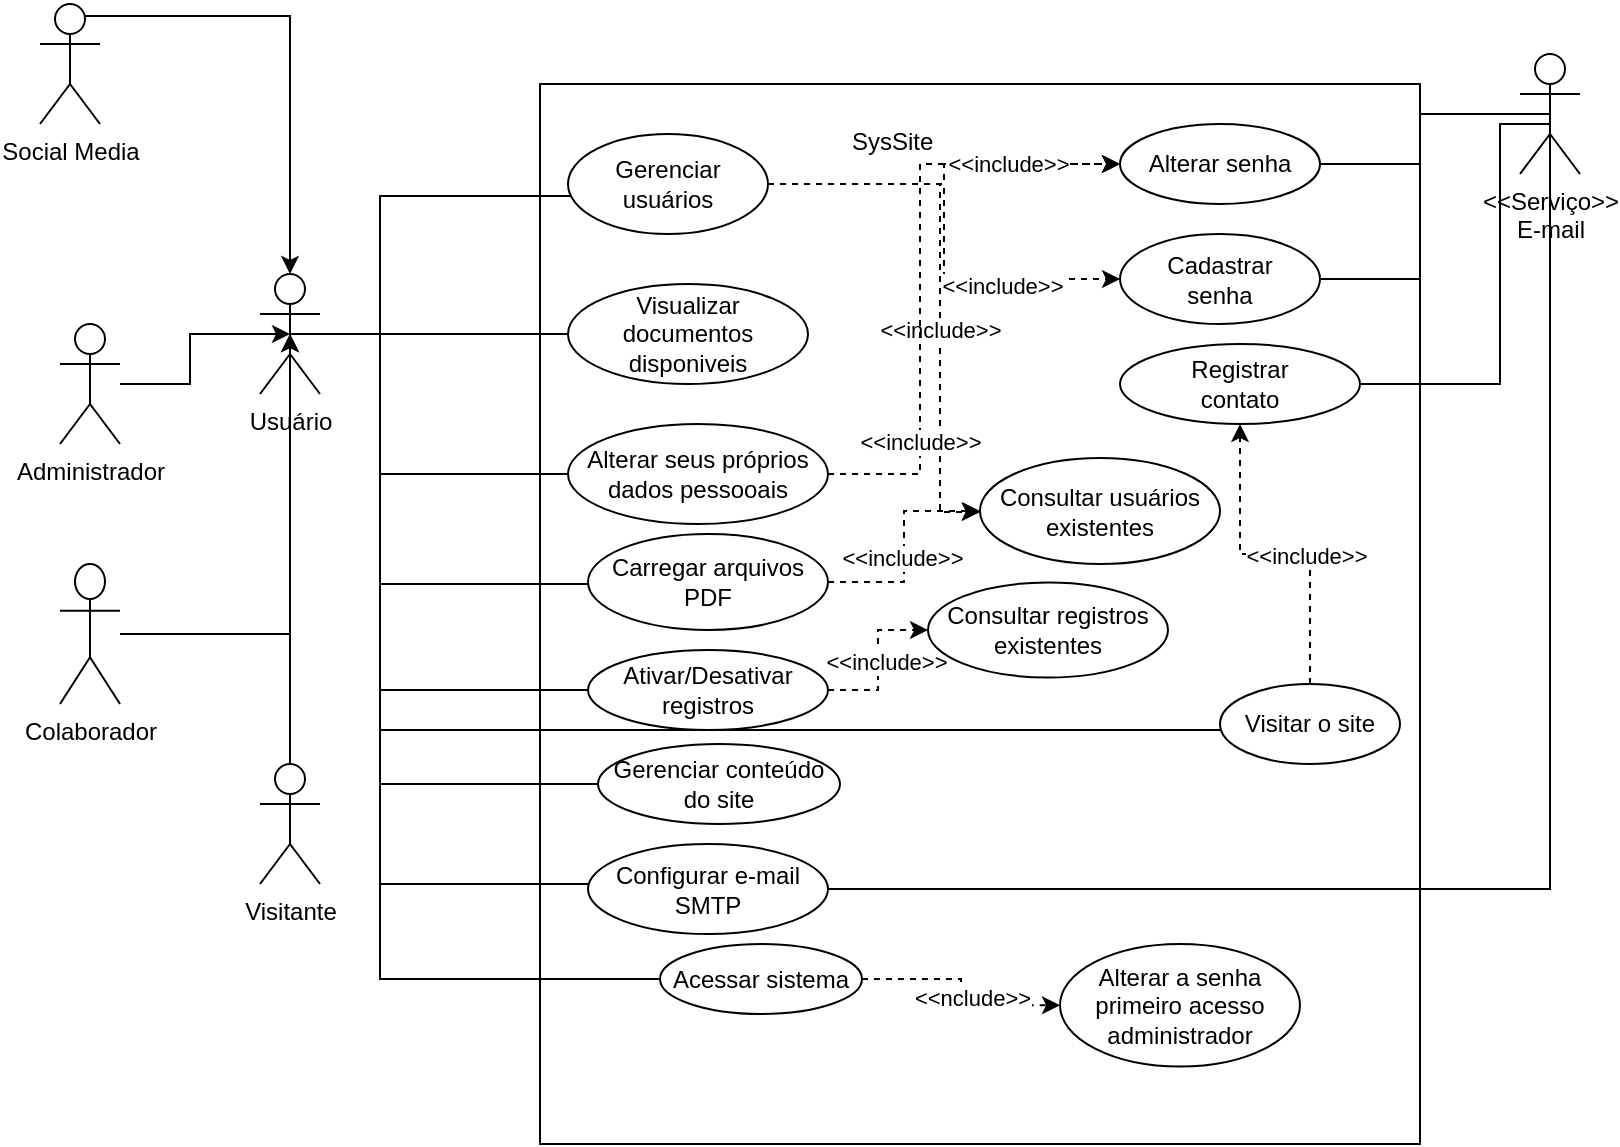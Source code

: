 <mxfile version="21.6.5" type="device">
  <diagram name="Página-1" id="qBIl0i3Tgtyagl_yFDEk">
    <mxGraphModel dx="794" dy="511" grid="1" gridSize="10" guides="1" tooltips="1" connect="1" arrows="1" fold="1" page="1" pageScale="1" pageWidth="827" pageHeight="1169" math="0" shadow="0">
      <root>
        <mxCell id="0" />
        <mxCell id="1" parent="0" />
        <object label="Usuário" Usuário="" id="NZdatJUdCUIzOeaMkChF-2">
          <mxCell style="shape=umlActor;verticalLabelPosition=bottom;verticalAlign=top;html=1;outlineConnect=0;" vertex="1" parent="1">
            <mxGeometry x="140" y="145" width="30" height="60" as="geometry" />
          </mxCell>
        </object>
        <mxCell id="NZdatJUdCUIzOeaMkChF-13" style="edgeStyle=orthogonalEdgeStyle;rounded=0;orthogonalLoop=1;jettySize=auto;html=1;entryX=0.5;entryY=0.5;entryDx=0;entryDy=0;entryPerimeter=0;" edge="1" parent="1" source="NZdatJUdCUIzOeaMkChF-5" target="NZdatJUdCUIzOeaMkChF-2">
          <mxGeometry relative="1" as="geometry" />
        </mxCell>
        <object label="Administrador" Usuário="" id="NZdatJUdCUIzOeaMkChF-5">
          <mxCell style="shape=umlActor;verticalLabelPosition=bottom;verticalAlign=top;html=1;outlineConnect=0;" vertex="1" parent="1">
            <mxGeometry x="40" y="170" width="30" height="60" as="geometry" />
          </mxCell>
        </object>
        <mxCell id="NZdatJUdCUIzOeaMkChF-12" style="edgeStyle=orthogonalEdgeStyle;rounded=0;orthogonalLoop=1;jettySize=auto;html=1;entryX=0.5;entryY=0.5;entryDx=0;entryDy=0;entryPerimeter=0;" edge="1" parent="1" source="NZdatJUdCUIzOeaMkChF-6" target="NZdatJUdCUIzOeaMkChF-2">
          <mxGeometry relative="1" as="geometry" />
        </mxCell>
        <object label="Colaborador" Usuário="" id="NZdatJUdCUIzOeaMkChF-6">
          <mxCell style="shape=umlActor;verticalLabelPosition=bottom;verticalAlign=top;html=1;outlineConnect=0;" vertex="1" parent="1">
            <mxGeometry x="40" y="290" width="30" height="70" as="geometry" />
          </mxCell>
        </object>
        <mxCell id="NZdatJUdCUIzOeaMkChF-11" style="edgeStyle=orthogonalEdgeStyle;rounded=0;orthogonalLoop=1;jettySize=auto;html=1;exitX=0.75;exitY=0.1;exitDx=0;exitDy=0;exitPerimeter=0;" edge="1" parent="1" source="NZdatJUdCUIzOeaMkChF-7" target="NZdatJUdCUIzOeaMkChF-2">
          <mxGeometry relative="1" as="geometry">
            <mxPoint x="150" y="130" as="targetPoint" />
          </mxGeometry>
        </mxCell>
        <object label="Social Media" Usuário="" id="NZdatJUdCUIzOeaMkChF-7">
          <mxCell style="shape=umlActor;verticalLabelPosition=bottom;verticalAlign=top;html=1;outlineConnect=0;" vertex="1" parent="1">
            <mxGeometry x="30" y="10" width="30" height="60" as="geometry" />
          </mxCell>
        </object>
        <mxCell id="NZdatJUdCUIzOeaMkChF-14" value="" style="rounded=0;whiteSpace=wrap;html=1;" vertex="1" parent="1">
          <mxGeometry x="280" y="50" width="440" height="530" as="geometry" />
        </mxCell>
        <mxCell id="NZdatJUdCUIzOeaMkChF-15" value="SysSite" style="text;strokeColor=none;fillColor=none;spacingLeft=4;spacingRight=4;overflow=hidden;rotatable=0;points=[[0,0.5],[1,0.5]];portConstraint=eastwest;fontSize=12;whiteSpace=wrap;html=1;" vertex="1" parent="1">
          <mxGeometry x="430" y="65" width="60" height="30" as="geometry" />
        </mxCell>
        <mxCell id="NZdatJUdCUIzOeaMkChF-16" value="Visualizar documentos disponiveis" style="ellipse;whiteSpace=wrap;html=1;" vertex="1" parent="1">
          <mxGeometry x="294" y="150" width="120" height="50" as="geometry" />
        </mxCell>
        <mxCell id="NZdatJUdCUIzOeaMkChF-17" value="" style="endArrow=none;html=1;rounded=0;exitX=0.5;exitY=0.5;exitDx=0;exitDy=0;exitPerimeter=0;" edge="1" parent="1" source="NZdatJUdCUIzOeaMkChF-2" target="NZdatJUdCUIzOeaMkChF-16">
          <mxGeometry width="50" height="50" relative="1" as="geometry">
            <mxPoint x="380" y="290" as="sourcePoint" />
            <mxPoint x="430" y="240" as="targetPoint" />
          </mxGeometry>
        </mxCell>
        <mxCell id="NZdatJUdCUIzOeaMkChF-30" style="edgeStyle=orthogonalEdgeStyle;rounded=0;orthogonalLoop=1;jettySize=auto;html=1;entryX=0;entryY=0.5;entryDx=0;entryDy=0;dashed=1;" edge="1" parent="1" source="NZdatJUdCUIzOeaMkChF-18" target="NZdatJUdCUIzOeaMkChF-23">
          <mxGeometry relative="1" as="geometry" />
        </mxCell>
        <mxCell id="NZdatJUdCUIzOeaMkChF-43" value="&amp;lt;&amp;lt;include&amp;gt;&amp;gt;" style="edgeLabel;html=1;align=center;verticalAlign=middle;resizable=0;points=[];" vertex="1" connectable="0" parent="NZdatJUdCUIzOeaMkChF-30">
          <mxGeometry x="0.594" y="2" relative="1" as="geometry">
            <mxPoint x="-14" y="5" as="offset" />
          </mxGeometry>
        </mxCell>
        <mxCell id="NZdatJUdCUIzOeaMkChF-31" style="edgeStyle=orthogonalEdgeStyle;rounded=0;orthogonalLoop=1;jettySize=auto;html=1;entryX=0;entryY=0.5;entryDx=0;entryDy=0;dashed=1;" edge="1" parent="1" source="NZdatJUdCUIzOeaMkChF-18" target="NZdatJUdCUIzOeaMkChF-19">
          <mxGeometry relative="1" as="geometry" />
        </mxCell>
        <mxCell id="NZdatJUdCUIzOeaMkChF-41" style="edgeStyle=orthogonalEdgeStyle;rounded=0;orthogonalLoop=1;jettySize=auto;html=1;entryX=0.5;entryY=0.5;entryDx=0;entryDy=0;entryPerimeter=0;endArrow=none;endFill=0;" edge="1" parent="1" target="NZdatJUdCUIzOeaMkChF-2">
          <mxGeometry relative="1" as="geometry">
            <mxPoint x="324" y="105" as="sourcePoint" />
            <mxPoint x="200" y="170" as="targetPoint" />
            <Array as="points">
              <mxPoint x="324" y="106" />
              <mxPoint x="200" y="106" />
              <mxPoint x="200" y="175" />
            </Array>
          </mxGeometry>
        </mxCell>
        <mxCell id="NZdatJUdCUIzOeaMkChF-73" style="edgeStyle=orthogonalEdgeStyle;rounded=0;orthogonalLoop=1;jettySize=auto;html=1;dashed=1;" edge="1" parent="1" source="NZdatJUdCUIzOeaMkChF-18" target="NZdatJUdCUIzOeaMkChF-52">
          <mxGeometry relative="1" as="geometry">
            <Array as="points">
              <mxPoint x="480" y="100" />
              <mxPoint x="480" y="264" />
            </Array>
          </mxGeometry>
        </mxCell>
        <mxCell id="NZdatJUdCUIzOeaMkChF-74" value="&amp;lt;&amp;lt;include&amp;gt;&amp;gt;" style="edgeLabel;html=1;align=center;verticalAlign=middle;resizable=0;points=[];" vertex="1" connectable="0" parent="NZdatJUdCUIzOeaMkChF-73">
          <mxGeometry x="0.178" relative="1" as="geometry">
            <mxPoint as="offset" />
          </mxGeometry>
        </mxCell>
        <mxCell id="NZdatJUdCUIzOeaMkChF-18" value="Gerenciar usuários" style="ellipse;whiteSpace=wrap;html=1;" vertex="1" parent="1">
          <mxGeometry x="294" y="75" width="100" height="50" as="geometry" />
        </mxCell>
        <mxCell id="NZdatJUdCUIzOeaMkChF-19" value="Alterar senha" style="ellipse;whiteSpace=wrap;html=1;" vertex="1" parent="1">
          <mxGeometry x="570" y="70" width="100" height="40" as="geometry" />
        </mxCell>
        <mxCell id="NZdatJUdCUIzOeaMkChF-22" value="" style="edgeStyle=orthogonalEdgeStyle;rounded=0;orthogonalLoop=1;jettySize=auto;html=1;entryX=1;entryY=0.5;entryDx=0;entryDy=0;endArrow=none;endFill=0;" edge="1" parent="1" source="NZdatJUdCUIzOeaMkChF-20" target="NZdatJUdCUIzOeaMkChF-19">
          <mxGeometry relative="1" as="geometry">
            <mxPoint x="725" y="180" as="targetPoint" />
          </mxGeometry>
        </mxCell>
        <mxCell id="NZdatJUdCUIzOeaMkChF-24" style="edgeStyle=orthogonalEdgeStyle;rounded=0;orthogonalLoop=1;jettySize=auto;html=1;entryX=1;entryY=0.5;entryDx=0;entryDy=0;endArrow=none;endFill=0;exitX=0.5;exitY=0.5;exitDx=0;exitDy=0;exitPerimeter=0;" edge="1" parent="1" source="NZdatJUdCUIzOeaMkChF-20" target="NZdatJUdCUIzOeaMkChF-23">
          <mxGeometry relative="1" as="geometry" />
        </mxCell>
        <mxCell id="NZdatJUdCUIzOeaMkChF-26" style="edgeStyle=orthogonalEdgeStyle;rounded=0;orthogonalLoop=1;jettySize=auto;html=1;endArrow=none;endFill=0;exitX=0.5;exitY=0.5;exitDx=0;exitDy=0;exitPerimeter=0;" edge="1" parent="1" source="NZdatJUdCUIzOeaMkChF-20" target="NZdatJUdCUIzOeaMkChF-25">
          <mxGeometry relative="1" as="geometry">
            <Array as="points">
              <mxPoint x="785" y="70" />
              <mxPoint x="760" y="70" />
              <mxPoint x="760" y="200" />
            </Array>
          </mxGeometry>
        </mxCell>
        <mxCell id="NZdatJUdCUIzOeaMkChF-20" value="&amp;lt;&amp;lt;Serviço&amp;gt;&amp;gt;&lt;br&gt;E-mail&lt;br&gt;" style="shape=umlActor;verticalLabelPosition=bottom;verticalAlign=top;html=1;outlineConnect=0;" vertex="1" parent="1">
          <mxGeometry x="770" y="35" width="30" height="60" as="geometry" />
        </mxCell>
        <mxCell id="NZdatJUdCUIzOeaMkChF-23" value="Cadastrar &lt;br&gt;senha" style="ellipse;whiteSpace=wrap;html=1;" vertex="1" parent="1">
          <mxGeometry x="570" y="125" width="100" height="45" as="geometry" />
        </mxCell>
        <mxCell id="NZdatJUdCUIzOeaMkChF-25" value="Registrar &lt;br&gt;contato" style="ellipse;whiteSpace=wrap;html=1;" vertex="1" parent="1">
          <mxGeometry x="570" y="180" width="120" height="40" as="geometry" />
        </mxCell>
        <mxCell id="NZdatJUdCUIzOeaMkChF-37" style="edgeStyle=orthogonalEdgeStyle;rounded=0;orthogonalLoop=1;jettySize=auto;html=1;entryX=0;entryY=0.5;entryDx=0;entryDy=0;dashed=1;" edge="1" parent="1" source="NZdatJUdCUIzOeaMkChF-35" target="NZdatJUdCUIzOeaMkChF-19">
          <mxGeometry relative="1" as="geometry">
            <Array as="points">
              <mxPoint x="470" y="245" />
              <mxPoint x="470" y="90" />
            </Array>
          </mxGeometry>
        </mxCell>
        <mxCell id="NZdatJUdCUIzOeaMkChF-42" value="&amp;lt;&amp;lt;include&amp;gt;&amp;gt;" style="edgeLabel;html=1;align=center;verticalAlign=middle;resizable=0;points=[];" vertex="1" connectable="0" parent="NZdatJUdCUIzOeaMkChF-37">
          <mxGeometry x="0.165" y="3" relative="1" as="geometry">
            <mxPoint x="3" y="113" as="offset" />
          </mxGeometry>
        </mxCell>
        <mxCell id="NZdatJUdCUIzOeaMkChF-44" value="&amp;lt;&amp;lt;include&amp;gt;&amp;gt;" style="edgeLabel;html=1;align=center;verticalAlign=middle;resizable=0;points=[];" vertex="1" connectable="0" parent="NZdatJUdCUIzOeaMkChF-37">
          <mxGeometry x="0.624" relative="1" as="geometry">
            <mxPoint as="offset" />
          </mxGeometry>
        </mxCell>
        <mxCell id="NZdatJUdCUIzOeaMkChF-45" style="edgeStyle=orthogonalEdgeStyle;rounded=0;orthogonalLoop=1;jettySize=auto;html=1;entryX=0.5;entryY=0.5;entryDx=0;entryDy=0;entryPerimeter=0;endArrow=none;endFill=0;" edge="1" parent="1" source="NZdatJUdCUIzOeaMkChF-35" target="NZdatJUdCUIzOeaMkChF-2">
          <mxGeometry relative="1" as="geometry">
            <Array as="points">
              <mxPoint x="200" y="245" />
              <mxPoint x="200" y="175" />
            </Array>
          </mxGeometry>
        </mxCell>
        <mxCell id="NZdatJUdCUIzOeaMkChF-35" value="Alterar seus próprios dados pessooais" style="ellipse;whiteSpace=wrap;html=1;" vertex="1" parent="1">
          <mxGeometry x="294" y="220" width="130" height="50" as="geometry" />
        </mxCell>
        <mxCell id="NZdatJUdCUIzOeaMkChF-47" style="edgeStyle=orthogonalEdgeStyle;rounded=0;orthogonalLoop=1;jettySize=auto;html=1;entryX=0.5;entryY=0.5;entryDx=0;entryDy=0;entryPerimeter=0;endArrow=none;endFill=0;" edge="1" parent="1" source="NZdatJUdCUIzOeaMkChF-46" target="NZdatJUdCUIzOeaMkChF-2">
          <mxGeometry relative="1" as="geometry">
            <Array as="points">
              <mxPoint x="200" y="450" />
              <mxPoint x="200" y="175" />
            </Array>
          </mxGeometry>
        </mxCell>
        <mxCell id="NZdatJUdCUIzOeaMkChF-57" style="edgeStyle=orthogonalEdgeStyle;rounded=0;orthogonalLoop=1;jettySize=auto;html=1;entryX=0.5;entryY=0.5;entryDx=0;entryDy=0;entryPerimeter=0;endArrow=none;endFill=0;" edge="1" parent="1" source="NZdatJUdCUIzOeaMkChF-46" target="NZdatJUdCUIzOeaMkChF-20">
          <mxGeometry relative="1" as="geometry" />
        </mxCell>
        <mxCell id="NZdatJUdCUIzOeaMkChF-46" value="Configurar e-mail SMTP" style="ellipse;whiteSpace=wrap;html=1;" vertex="1" parent="1">
          <mxGeometry x="304" y="430" width="120" height="45" as="geometry" />
        </mxCell>
        <mxCell id="NZdatJUdCUIzOeaMkChF-50" style="edgeStyle=orthogonalEdgeStyle;rounded=0;orthogonalLoop=1;jettySize=auto;html=1;entryX=0.5;entryY=0.5;entryDx=0;entryDy=0;entryPerimeter=0;endArrow=none;endFill=0;" edge="1" parent="1" source="NZdatJUdCUIzOeaMkChF-49" target="NZdatJUdCUIzOeaMkChF-2">
          <mxGeometry relative="1" as="geometry">
            <Array as="points">
              <mxPoint x="200" y="400" />
              <mxPoint x="200" y="175" />
            </Array>
          </mxGeometry>
        </mxCell>
        <mxCell id="NZdatJUdCUIzOeaMkChF-49" value="Gerenciar conteúdo do site" style="ellipse;whiteSpace=wrap;html=1;" vertex="1" parent="1">
          <mxGeometry x="309" y="380" width="121" height="40" as="geometry" />
        </mxCell>
        <mxCell id="NZdatJUdCUIzOeaMkChF-53" style="edgeStyle=orthogonalEdgeStyle;rounded=0;orthogonalLoop=1;jettySize=auto;html=1;entryX=0.5;entryY=0.5;entryDx=0;entryDy=0;entryPerimeter=0;endArrow=none;endFill=0;" edge="1" parent="1" source="NZdatJUdCUIzOeaMkChF-51" target="NZdatJUdCUIzOeaMkChF-2">
          <mxGeometry relative="1" as="geometry">
            <Array as="points">
              <mxPoint x="200" y="300" />
              <mxPoint x="200" y="175" />
            </Array>
          </mxGeometry>
        </mxCell>
        <mxCell id="NZdatJUdCUIzOeaMkChF-55" style="edgeStyle=orthogonalEdgeStyle;rounded=0;orthogonalLoop=1;jettySize=auto;html=1;dashed=1;" edge="1" parent="1" source="NZdatJUdCUIzOeaMkChF-51" target="NZdatJUdCUIzOeaMkChF-52">
          <mxGeometry relative="1" as="geometry" />
        </mxCell>
        <mxCell id="NZdatJUdCUIzOeaMkChF-56" value="&amp;lt;&amp;lt;include&amp;gt;&amp;gt;" style="edgeLabel;html=1;align=center;verticalAlign=middle;resizable=0;points=[];" vertex="1" connectable="0" parent="NZdatJUdCUIzOeaMkChF-55">
          <mxGeometry x="-0.09" y="1" relative="1" as="geometry">
            <mxPoint as="offset" />
          </mxGeometry>
        </mxCell>
        <mxCell id="NZdatJUdCUIzOeaMkChF-51" value="Carregar arquivos PDF" style="ellipse;whiteSpace=wrap;html=1;" vertex="1" parent="1">
          <mxGeometry x="304" y="275" width="120" height="48" as="geometry" />
        </mxCell>
        <mxCell id="NZdatJUdCUIzOeaMkChF-52" value="Consultar usuários existentes" style="ellipse;whiteSpace=wrap;html=1;" vertex="1" parent="1">
          <mxGeometry x="500" y="237" width="120" height="53" as="geometry" />
        </mxCell>
        <mxCell id="NZdatJUdCUIzOeaMkChF-60" value="" style="edgeStyle=orthogonalEdgeStyle;rounded=0;orthogonalLoop=1;jettySize=auto;html=1;dashed=1;" edge="1" parent="1" source="NZdatJUdCUIzOeaMkChF-58" target="NZdatJUdCUIzOeaMkChF-25">
          <mxGeometry relative="1" as="geometry" />
        </mxCell>
        <mxCell id="NZdatJUdCUIzOeaMkChF-61" value="&amp;lt;&amp;lt;include&amp;gt;&amp;gt;" style="edgeLabel;html=1;align=center;verticalAlign=middle;resizable=0;points=[];" vertex="1" connectable="0" parent="NZdatJUdCUIzOeaMkChF-60">
          <mxGeometry x="-0.217" y="2" relative="1" as="geometry">
            <mxPoint as="offset" />
          </mxGeometry>
        </mxCell>
        <mxCell id="NZdatJUdCUIzOeaMkChF-68" style="edgeStyle=orthogonalEdgeStyle;rounded=0;orthogonalLoop=1;jettySize=auto;html=1;endArrow=none;endFill=0;" edge="1" parent="1" target="NZdatJUdCUIzOeaMkChF-2">
          <mxGeometry relative="1" as="geometry">
            <mxPoint x="635" y="372" as="sourcePoint" />
            <mxPoint x="170" y="207" as="targetPoint" />
            <Array as="points">
              <mxPoint x="635" y="373" />
              <mxPoint x="200" y="373" />
              <mxPoint x="200" y="175" />
            </Array>
          </mxGeometry>
        </mxCell>
        <mxCell id="NZdatJUdCUIzOeaMkChF-58" value="Visitar o site" style="ellipse;whiteSpace=wrap;html=1;" vertex="1" parent="1">
          <mxGeometry x="620" y="350" width="90" height="40" as="geometry" />
        </mxCell>
        <mxCell id="NZdatJUdCUIzOeaMkChF-65" style="edgeStyle=orthogonalEdgeStyle;rounded=0;orthogonalLoop=1;jettySize=auto;html=1;entryX=0.5;entryY=0.5;entryDx=0;entryDy=0;entryPerimeter=0;" edge="1" parent="1" source="NZdatJUdCUIzOeaMkChF-62" target="NZdatJUdCUIzOeaMkChF-2">
          <mxGeometry relative="1" as="geometry">
            <Array as="points">
              <mxPoint x="155" y="290" />
              <mxPoint x="155" y="290" />
            </Array>
          </mxGeometry>
        </mxCell>
        <mxCell id="NZdatJUdCUIzOeaMkChF-62" value="Visitante" style="shape=umlActor;verticalLabelPosition=bottom;verticalAlign=top;html=1;outlineConnect=0;" vertex="1" parent="1">
          <mxGeometry x="140" y="390" width="30" height="60" as="geometry" />
        </mxCell>
        <mxCell id="NZdatJUdCUIzOeaMkChF-69" style="edgeStyle=orthogonalEdgeStyle;rounded=0;orthogonalLoop=1;jettySize=auto;html=1;entryX=0.5;entryY=0.5;entryDx=0;entryDy=0;entryPerimeter=0;endArrow=none;endFill=0;" edge="1" parent="1" source="NZdatJUdCUIzOeaMkChF-67" target="NZdatJUdCUIzOeaMkChF-2">
          <mxGeometry relative="1" as="geometry">
            <Array as="points">
              <mxPoint x="200" y="353" />
              <mxPoint x="200" y="175" />
            </Array>
          </mxGeometry>
        </mxCell>
        <mxCell id="NZdatJUdCUIzOeaMkChF-71" style="edgeStyle=orthogonalEdgeStyle;rounded=0;orthogonalLoop=1;jettySize=auto;html=1;dashed=1;" edge="1" parent="1" source="NZdatJUdCUIzOeaMkChF-67" target="NZdatJUdCUIzOeaMkChF-70">
          <mxGeometry relative="1" as="geometry" />
        </mxCell>
        <mxCell id="NZdatJUdCUIzOeaMkChF-72" value="&amp;lt;&amp;lt;include&amp;gt;&amp;gt;" style="edgeLabel;html=1;align=center;verticalAlign=middle;resizable=0;points=[];" vertex="1" connectable="0" parent="NZdatJUdCUIzOeaMkChF-71">
          <mxGeometry x="-0.024" y="-4" relative="1" as="geometry">
            <mxPoint as="offset" />
          </mxGeometry>
        </mxCell>
        <mxCell id="NZdatJUdCUIzOeaMkChF-67" value="Ativar/Desativar registros" style="ellipse;whiteSpace=wrap;html=1;" vertex="1" parent="1">
          <mxGeometry x="304" y="333" width="120" height="40" as="geometry" />
        </mxCell>
        <mxCell id="NZdatJUdCUIzOeaMkChF-70" value="Consultar registros existentes" style="ellipse;whiteSpace=wrap;html=1;" vertex="1" parent="1">
          <mxGeometry x="474" y="299.25" width="120" height="47.5" as="geometry" />
        </mxCell>
        <mxCell id="NZdatJUdCUIzOeaMkChF-77" style="edgeStyle=orthogonalEdgeStyle;rounded=0;orthogonalLoop=1;jettySize=auto;html=1;dashed=1;" edge="1" parent="1" source="NZdatJUdCUIzOeaMkChF-75" target="NZdatJUdCUIzOeaMkChF-76">
          <mxGeometry relative="1" as="geometry" />
        </mxCell>
        <mxCell id="NZdatJUdCUIzOeaMkChF-79" value="&amp;lt;&amp;lt;nclude&amp;gt;&amp;gt;" style="edgeLabel;html=1;align=center;verticalAlign=middle;resizable=0;points=[];" vertex="1" connectable="0" parent="NZdatJUdCUIzOeaMkChF-77">
          <mxGeometry x="0.21" y="4" relative="1" as="geometry">
            <mxPoint as="offset" />
          </mxGeometry>
        </mxCell>
        <mxCell id="NZdatJUdCUIzOeaMkChF-78" style="edgeStyle=orthogonalEdgeStyle;rounded=0;orthogonalLoop=1;jettySize=auto;html=1;endArrow=none;endFill=0;" edge="1" parent="1" source="NZdatJUdCUIzOeaMkChF-75" target="NZdatJUdCUIzOeaMkChF-2">
          <mxGeometry relative="1" as="geometry">
            <Array as="points">
              <mxPoint x="200" y="498" />
              <mxPoint x="200" y="175" />
            </Array>
          </mxGeometry>
        </mxCell>
        <mxCell id="NZdatJUdCUIzOeaMkChF-75" value="Acessar sistema" style="ellipse;whiteSpace=wrap;html=1;" vertex="1" parent="1">
          <mxGeometry x="340" y="480" width="101" height="35" as="geometry" />
        </mxCell>
        <mxCell id="NZdatJUdCUIzOeaMkChF-76" value="Alterar a senha primeiro acesso administrador" style="ellipse;whiteSpace=wrap;html=1;" vertex="1" parent="1">
          <mxGeometry x="540" y="480" width="120" height="61.25" as="geometry" />
        </mxCell>
      </root>
    </mxGraphModel>
  </diagram>
</mxfile>
